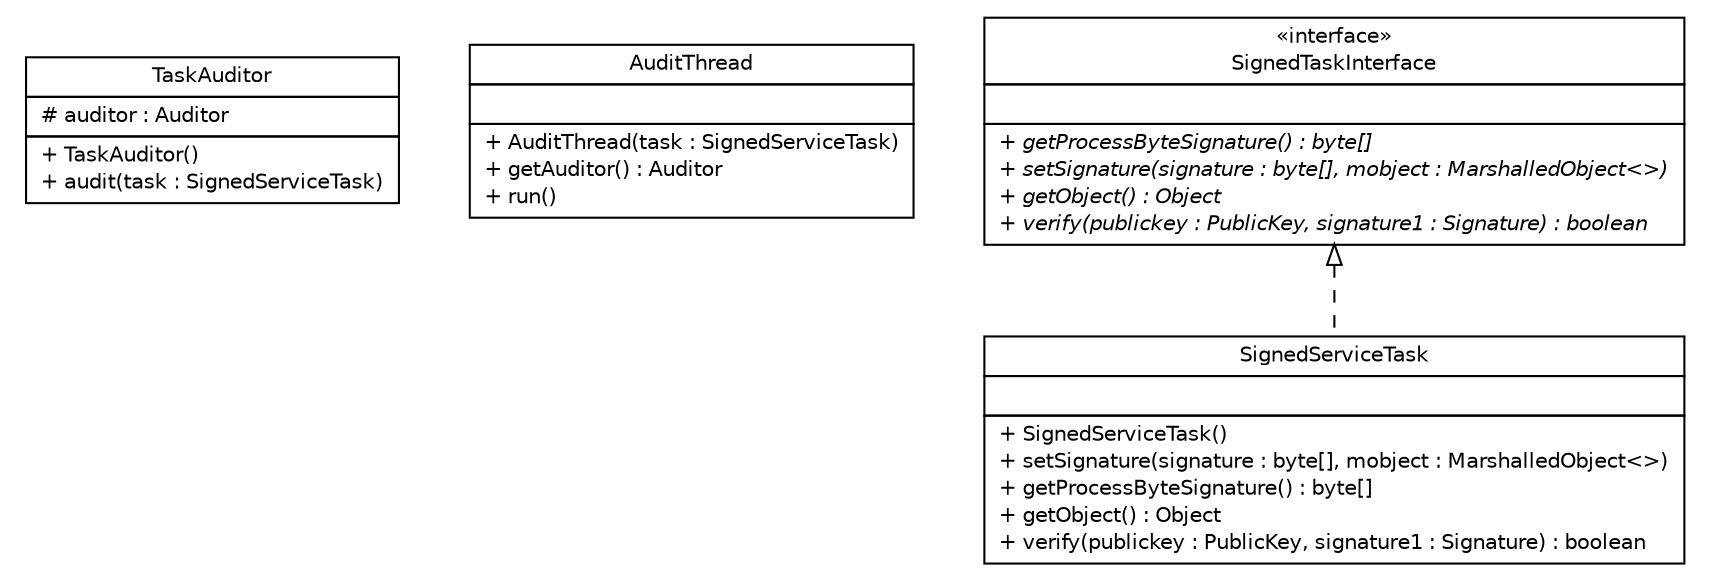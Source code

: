 #!/usr/local/bin/dot
#
# Class diagram 
# Generated by UMLGraph version R5_6 (http://www.umlgraph.org/)
#

digraph G {
	edge [fontname="Helvetica",fontsize=10,labelfontname="Helvetica",labelfontsize=10];
	node [fontname="Helvetica",fontsize=10,shape=plaintext];
	nodesep=0.25;
	ranksep=0.5;
	// sorcer.security.sign.TaskAuditor
	c23684 [label=<<table title="sorcer.security.sign.TaskAuditor" border="0" cellborder="1" cellspacing="0" cellpadding="2" port="p" href="./TaskAuditor.html">
		<tr><td><table border="0" cellspacing="0" cellpadding="1">
<tr><td align="center" balign="center"> TaskAuditor </td></tr>
		</table></td></tr>
		<tr><td><table border="0" cellspacing="0" cellpadding="1">
<tr><td align="left" balign="left"> # auditor : Auditor </td></tr>
		</table></td></tr>
		<tr><td><table border="0" cellspacing="0" cellpadding="1">
<tr><td align="left" balign="left"> + TaskAuditor() </td></tr>
<tr><td align="left" balign="left"> + audit(task : SignedServiceTask) </td></tr>
		</table></td></tr>
		</table>>, URL="./TaskAuditor.html", fontname="Helvetica", fontcolor="black", fontsize=10.0];
	// sorcer.security.sign.TaskAuditor.AuditThread
	c23685 [label=<<table title="sorcer.security.sign.TaskAuditor.AuditThread" border="0" cellborder="1" cellspacing="0" cellpadding="2" port="p" href="./TaskAuditor.AuditThread.html">
		<tr><td><table border="0" cellspacing="0" cellpadding="1">
<tr><td align="center" balign="center"> AuditThread </td></tr>
		</table></td></tr>
		<tr><td><table border="0" cellspacing="0" cellpadding="1">
<tr><td align="left" balign="left">  </td></tr>
		</table></td></tr>
		<tr><td><table border="0" cellspacing="0" cellpadding="1">
<tr><td align="left" balign="left"> + AuditThread(task : SignedServiceTask) </td></tr>
<tr><td align="left" balign="left"> + getAuditor() : Auditor </td></tr>
<tr><td align="left" balign="left"> + run() </td></tr>
		</table></td></tr>
		</table>>, URL="./TaskAuditor.AuditThread.html", fontname="Helvetica", fontcolor="black", fontsize=10.0];
	// sorcer.security.sign.SignedServiceTask
	c23686 [label=<<table title="sorcer.security.sign.SignedServiceTask" border="0" cellborder="1" cellspacing="0" cellpadding="2" port="p" href="./SignedServiceTask.html">
		<tr><td><table border="0" cellspacing="0" cellpadding="1">
<tr><td align="center" balign="center"> SignedServiceTask </td></tr>
		</table></td></tr>
		<tr><td><table border="0" cellspacing="0" cellpadding="1">
<tr><td align="left" balign="left">  </td></tr>
		</table></td></tr>
		<tr><td><table border="0" cellspacing="0" cellpadding="1">
<tr><td align="left" balign="left"> + SignedServiceTask() </td></tr>
<tr><td align="left" balign="left"> + setSignature(signature : byte[], mobject : MarshalledObject&lt;&gt;) </td></tr>
<tr><td align="left" balign="left"> + getProcessByteSignature() : byte[] </td></tr>
<tr><td align="left" balign="left"> + getObject() : Object </td></tr>
<tr><td align="left" balign="left"> + verify(publickey : PublicKey, signature1 : Signature) : boolean </td></tr>
		</table></td></tr>
		</table>>, URL="./SignedServiceTask.html", fontname="Helvetica", fontcolor="black", fontsize=10.0];
	// sorcer.security.sign.SignedTaskInterface
	c23687 [label=<<table title="sorcer.security.sign.SignedTaskInterface" border="0" cellborder="1" cellspacing="0" cellpadding="2" port="p" href="./SignedTaskInterface.html">
		<tr><td><table border="0" cellspacing="0" cellpadding="1">
<tr><td align="center" balign="center"> &#171;interface&#187; </td></tr>
<tr><td align="center" balign="center"> SignedTaskInterface </td></tr>
		</table></td></tr>
		<tr><td><table border="0" cellspacing="0" cellpadding="1">
<tr><td align="left" balign="left">  </td></tr>
		</table></td></tr>
		<tr><td><table border="0" cellspacing="0" cellpadding="1">
<tr><td align="left" balign="left"><font face="Helvetica-Oblique" point-size="10.0"> + getProcessByteSignature() : byte[] </font></td></tr>
<tr><td align="left" balign="left"><font face="Helvetica-Oblique" point-size="10.0"> + setSignature(signature : byte[], mobject : MarshalledObject&lt;&gt;) </font></td></tr>
<tr><td align="left" balign="left"><font face="Helvetica-Oblique" point-size="10.0"> + getObject() : Object </font></td></tr>
<tr><td align="left" balign="left"><font face="Helvetica-Oblique" point-size="10.0"> + verify(publickey : PublicKey, signature1 : Signature) : boolean </font></td></tr>
		</table></td></tr>
		</table>>, URL="./SignedTaskInterface.html", fontname="Helvetica", fontcolor="black", fontsize=10.0];
	//sorcer.security.sign.SignedServiceTask implements sorcer.security.sign.SignedTaskInterface
	c23687:p -> c23686:p [dir=back,arrowtail=empty,style=dashed];
}

